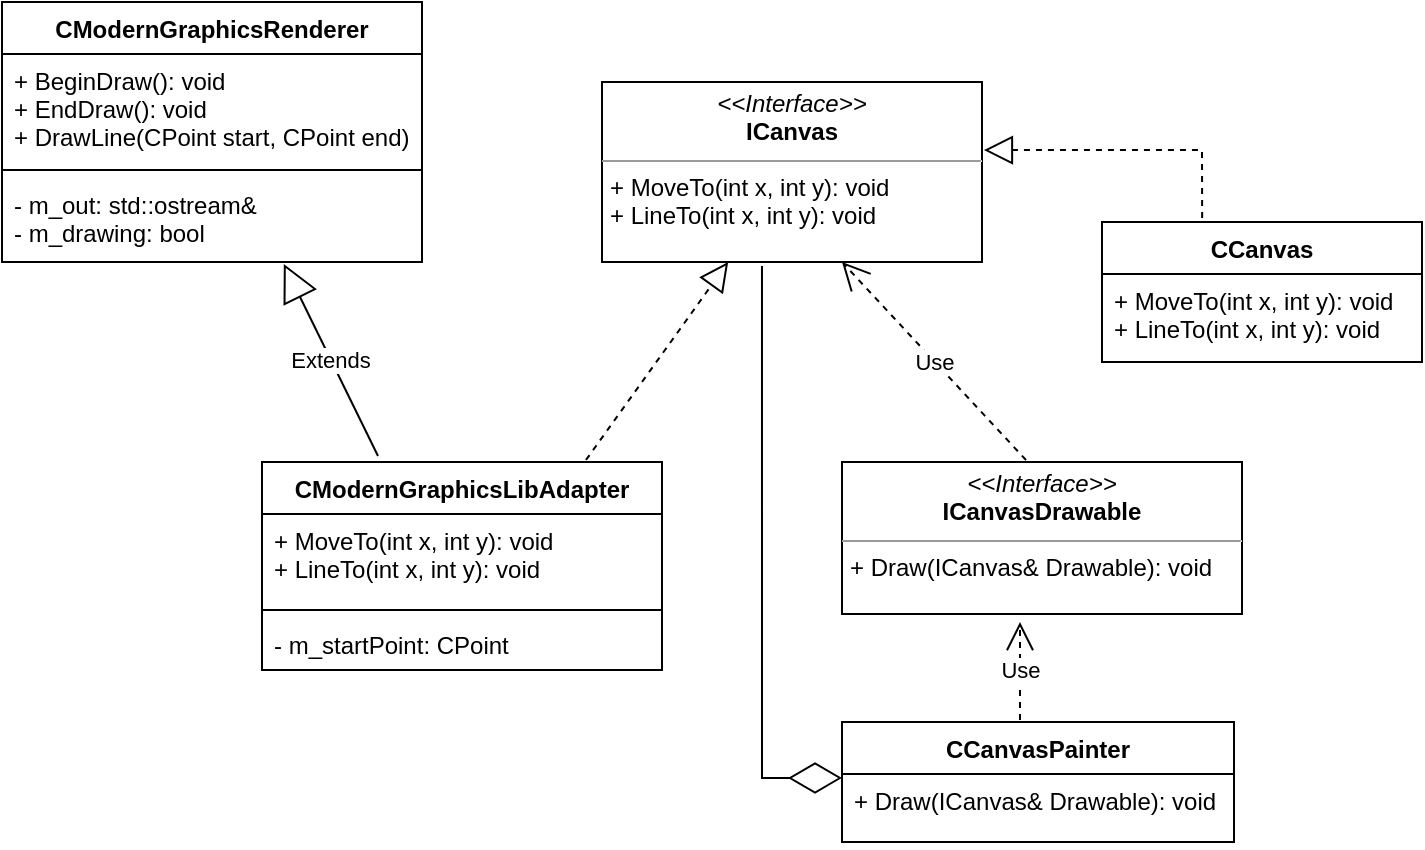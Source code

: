 <mxfile version="15.8.7" type="device"><diagram id="C5RBs43oDa-KdzZeNtuy" name="Page-1"><mxGraphModel dx="868" dy="553" grid="1" gridSize="10" guides="1" tooltips="1" connect="1" arrows="1" fold="1" page="1" pageScale="1" pageWidth="827" pageHeight="1169" math="0" shadow="0"><root><mxCell id="WIyWlLk6GJQsqaUBKTNV-0"/><mxCell id="WIyWlLk6GJQsqaUBKTNV-1" parent="WIyWlLk6GJQsqaUBKTNV-0"/><mxCell id="C9pP_leMdMzXdq9acKcc-2" value="CModernGraphicsLibAdapter" style="swimlane;fontStyle=1;align=center;verticalAlign=top;childLayout=stackLayout;horizontal=1;startSize=26;horizontalStack=0;resizeParent=1;resizeParentMax=0;resizeLast=0;collapsible=1;marginBottom=0;" vertex="1" parent="WIyWlLk6GJQsqaUBKTNV-1"><mxGeometry x="180" y="260" width="200" height="104" as="geometry"/></mxCell><mxCell id="C9pP_leMdMzXdq9acKcc-3" value="+ MoveTo(int x, int y): void&#10;+ LineTo(int x, int y): void" style="text;strokeColor=none;fillColor=none;align=left;verticalAlign=top;spacingLeft=4;spacingRight=4;overflow=hidden;rotatable=0;points=[[0,0.5],[1,0.5]];portConstraint=eastwest;" vertex="1" parent="C9pP_leMdMzXdq9acKcc-2"><mxGeometry y="26" width="200" height="44" as="geometry"/></mxCell><mxCell id="C9pP_leMdMzXdq9acKcc-4" value="" style="line;strokeWidth=1;fillColor=none;align=left;verticalAlign=middle;spacingTop=-1;spacingLeft=3;spacingRight=3;rotatable=0;labelPosition=right;points=[];portConstraint=eastwest;" vertex="1" parent="C9pP_leMdMzXdq9acKcc-2"><mxGeometry y="70" width="200" height="8" as="geometry"/></mxCell><mxCell id="C9pP_leMdMzXdq9acKcc-5" value="- m_startPoint: CPoint" style="text;strokeColor=none;fillColor=none;align=left;verticalAlign=top;spacingLeft=4;spacingRight=4;overflow=hidden;rotatable=0;points=[[0,0.5],[1,0.5]];portConstraint=eastwest;" vertex="1" parent="C9pP_leMdMzXdq9acKcc-2"><mxGeometry y="78" width="200" height="26" as="geometry"/></mxCell><mxCell id="C9pP_leMdMzXdq9acKcc-6" value="&lt;p style=&quot;margin: 0px ; margin-top: 4px ; text-align: center&quot;&gt;&lt;i&gt;&amp;lt;&amp;lt;Interface&amp;gt;&amp;gt;&lt;/i&gt;&lt;br&gt;&lt;b&gt;ICanvas&lt;/b&gt;&lt;/p&gt;&lt;hr size=&quot;1&quot;&gt;&lt;p style=&quot;margin: 0px ; margin-left: 4px&quot;&gt;+ MoveTo(int x, int y): void&lt;br&gt;+ LineTo(int x, int y): void&lt;/p&gt;" style="verticalAlign=top;align=left;overflow=fill;fontSize=12;fontFamily=Helvetica;html=1;" vertex="1" parent="WIyWlLk6GJQsqaUBKTNV-1"><mxGeometry x="350" y="70" width="190" height="90" as="geometry"/></mxCell><mxCell id="C9pP_leMdMzXdq9acKcc-7" value="" style="endArrow=block;dashed=1;endFill=0;endSize=12;html=1;rounded=0;entryX=0.332;entryY=1;entryDx=0;entryDy=0;entryPerimeter=0;exitX=0.81;exitY=-0.01;exitDx=0;exitDy=0;exitPerimeter=0;" edge="1" parent="WIyWlLk6GJQsqaUBKTNV-1" source="C9pP_leMdMzXdq9acKcc-2" target="C9pP_leMdMzXdq9acKcc-6"><mxGeometry width="160" relative="1" as="geometry"><mxPoint x="130" y="150" as="sourcePoint"/><mxPoint x="290" y="150" as="targetPoint"/><Array as="points"/></mxGeometry></mxCell><mxCell id="C9pP_leMdMzXdq9acKcc-8" value="CModernGraphicsRenderer" style="swimlane;fontStyle=1;align=center;verticalAlign=top;childLayout=stackLayout;horizontal=1;startSize=26;horizontalStack=0;resizeParent=1;resizeParentMax=0;resizeLast=0;collapsible=1;marginBottom=0;" vertex="1" parent="WIyWlLk6GJQsqaUBKTNV-1"><mxGeometry x="50" y="30" width="210" height="130" as="geometry"><mxRectangle x="50" y="30" width="190" height="26" as="alternateBounds"/></mxGeometry></mxCell><mxCell id="C9pP_leMdMzXdq9acKcc-9" value="+ BeginDraw(): void&#10;+ EndDraw(): void&#10;+ DrawLine(CPoint start, CPoint end)" style="text;strokeColor=none;fillColor=none;align=left;verticalAlign=top;spacingLeft=4;spacingRight=4;overflow=hidden;rotatable=0;points=[[0,0.5],[1,0.5]];portConstraint=eastwest;" vertex="1" parent="C9pP_leMdMzXdq9acKcc-8"><mxGeometry y="26" width="210" height="54" as="geometry"/></mxCell><mxCell id="C9pP_leMdMzXdq9acKcc-10" value="" style="line;strokeWidth=1;fillColor=none;align=left;verticalAlign=middle;spacingTop=-1;spacingLeft=3;spacingRight=3;rotatable=0;labelPosition=right;points=[];portConstraint=eastwest;" vertex="1" parent="C9pP_leMdMzXdq9acKcc-8"><mxGeometry y="80" width="210" height="8" as="geometry"/></mxCell><mxCell id="C9pP_leMdMzXdq9acKcc-11" value="- m_out: std::ostream&amp;&#10;- m_drawing: bool" style="text;strokeColor=none;fillColor=none;align=left;verticalAlign=top;spacingLeft=4;spacingRight=4;overflow=hidden;rotatable=0;points=[[0,0.5],[1,0.5]];portConstraint=eastwest;" vertex="1" parent="C9pP_leMdMzXdq9acKcc-8"><mxGeometry y="88" width="210" height="42" as="geometry"/></mxCell><mxCell id="C9pP_leMdMzXdq9acKcc-13" value="Extends" style="endArrow=block;endSize=16;endFill=0;html=1;rounded=0;exitX=0.29;exitY=-0.029;exitDx=0;exitDy=0;exitPerimeter=0;entryX=0.671;entryY=1.024;entryDx=0;entryDy=0;entryPerimeter=0;" edge="1" parent="WIyWlLk6GJQsqaUBKTNV-1" source="C9pP_leMdMzXdq9acKcc-2" target="C9pP_leMdMzXdq9acKcc-11"><mxGeometry width="160" relative="1" as="geometry"><mxPoint x="60" y="210" as="sourcePoint"/><mxPoint x="220" y="210" as="targetPoint"/></mxGeometry></mxCell><mxCell id="C9pP_leMdMzXdq9acKcc-14" value="CCanvas" style="swimlane;fontStyle=1;align=center;verticalAlign=top;childLayout=stackLayout;horizontal=1;startSize=26;horizontalStack=0;resizeParent=1;resizeParentMax=0;resizeLast=0;collapsible=1;marginBottom=0;" vertex="1" parent="WIyWlLk6GJQsqaUBKTNV-1"><mxGeometry x="600" y="140" width="160" height="70" as="geometry"><mxRectangle x="600" y="140" width="80" height="26" as="alternateBounds"/></mxGeometry></mxCell><mxCell id="C9pP_leMdMzXdq9acKcc-15" value="+ MoveTo(int x, int y): void&#10;+ LineTo(int x, int y): void" style="text;strokeColor=none;fillColor=none;align=left;verticalAlign=top;spacingLeft=4;spacingRight=4;overflow=hidden;rotatable=0;points=[[0,0.5],[1,0.5]];portConstraint=eastwest;" vertex="1" parent="C9pP_leMdMzXdq9acKcc-14"><mxGeometry y="26" width="160" height="44" as="geometry"/></mxCell><mxCell id="C9pP_leMdMzXdq9acKcc-19" value="" style="endArrow=block;dashed=1;endFill=0;endSize=12;html=1;rounded=0;exitX=0.313;exitY=-0.029;exitDx=0;exitDy=0;exitPerimeter=0;entryX=1.005;entryY=0.378;entryDx=0;entryDy=0;entryPerimeter=0;" edge="1" parent="WIyWlLk6GJQsqaUBKTNV-1" source="C9pP_leMdMzXdq9acKcc-14" target="C9pP_leMdMzXdq9acKcc-6"><mxGeometry width="160" relative="1" as="geometry"><mxPoint x="432" y="268.96" as="sourcePoint"/><mxPoint x="650" y="160" as="targetPoint"/><Array as="points"><mxPoint x="650" y="104"/></Array></mxGeometry></mxCell><mxCell id="C9pP_leMdMzXdq9acKcc-20" value="&lt;p style=&quot;margin: 0px ; margin-top: 4px ; text-align: center&quot;&gt;&lt;i&gt;&amp;lt;&amp;lt;Interface&amp;gt;&amp;gt;&lt;/i&gt;&lt;br&gt;&lt;b&gt;ICanvasDrawable&lt;/b&gt;&lt;/p&gt;&lt;hr size=&quot;1&quot;&gt;&lt;p style=&quot;margin: 0px ; margin-left: 4px&quot;&gt;+ Draw(ICanvas&amp;amp; Drawable): void&lt;br&gt;&lt;/p&gt;" style="verticalAlign=top;align=left;overflow=fill;fontSize=12;fontFamily=Helvetica;html=1;" vertex="1" parent="WIyWlLk6GJQsqaUBKTNV-1"><mxGeometry x="470" y="260" width="200" height="76" as="geometry"/></mxCell><mxCell id="C9pP_leMdMzXdq9acKcc-21" value="Use" style="endArrow=open;endSize=12;dashed=1;html=1;rounded=0;exitX=0.46;exitY=-0.013;exitDx=0;exitDy=0;exitPerimeter=0;" edge="1" parent="WIyWlLk6GJQsqaUBKTNV-1" source="C9pP_leMdMzXdq9acKcc-20"><mxGeometry width="160" relative="1" as="geometry"><mxPoint x="570" y="360" as="sourcePoint"/><mxPoint x="470" y="160" as="targetPoint"/></mxGeometry></mxCell><mxCell id="C9pP_leMdMzXdq9acKcc-22" value="CCanvasPainter" style="swimlane;fontStyle=1;align=center;verticalAlign=top;childLayout=stackLayout;horizontal=1;startSize=26;horizontalStack=0;resizeParent=1;resizeParentMax=0;resizeLast=0;collapsible=1;marginBottom=0;" vertex="1" parent="WIyWlLk6GJQsqaUBKTNV-1"><mxGeometry x="470" y="390" width="196" height="60" as="geometry"/></mxCell><mxCell id="C9pP_leMdMzXdq9acKcc-23" value="+ Draw(ICanvas&amp; Drawable): void" style="text;strokeColor=none;fillColor=none;align=left;verticalAlign=top;spacingLeft=4;spacingRight=4;overflow=hidden;rotatable=0;points=[[0,0.5],[1,0.5]];portConstraint=eastwest;" vertex="1" parent="C9pP_leMdMzXdq9acKcc-22"><mxGeometry y="26" width="196" height="34" as="geometry"/></mxCell><mxCell id="C9pP_leMdMzXdq9acKcc-24" value="Use" style="endArrow=open;endSize=12;dashed=1;html=1;rounded=0;exitX=0.454;exitY=-0.017;exitDx=0;exitDy=0;exitPerimeter=0;entryX=0.445;entryY=1.053;entryDx=0;entryDy=0;entryPerimeter=0;" edge="1" parent="WIyWlLk6GJQsqaUBKTNV-1" source="C9pP_leMdMzXdq9acKcc-22" target="C9pP_leMdMzXdq9acKcc-20"><mxGeometry width="160" relative="1" as="geometry"><mxPoint x="560" y="380" as="sourcePoint"/><mxPoint x="559" y="340" as="targetPoint"/></mxGeometry></mxCell><mxCell id="C9pP_leMdMzXdq9acKcc-25" value="" style="endArrow=diamondThin;endFill=0;endSize=24;html=1;rounded=0;exitX=0.421;exitY=1.022;exitDx=0;exitDy=0;exitPerimeter=0;" edge="1" parent="WIyWlLk6GJQsqaUBKTNV-1" source="C9pP_leMdMzXdq9acKcc-6"><mxGeometry width="160" relative="1" as="geometry"><mxPoint x="254" y="410" as="sourcePoint"/><mxPoint x="470" y="418" as="targetPoint"/><Array as="points"><mxPoint x="430" y="418"/></Array></mxGeometry></mxCell></root></mxGraphModel></diagram></mxfile>